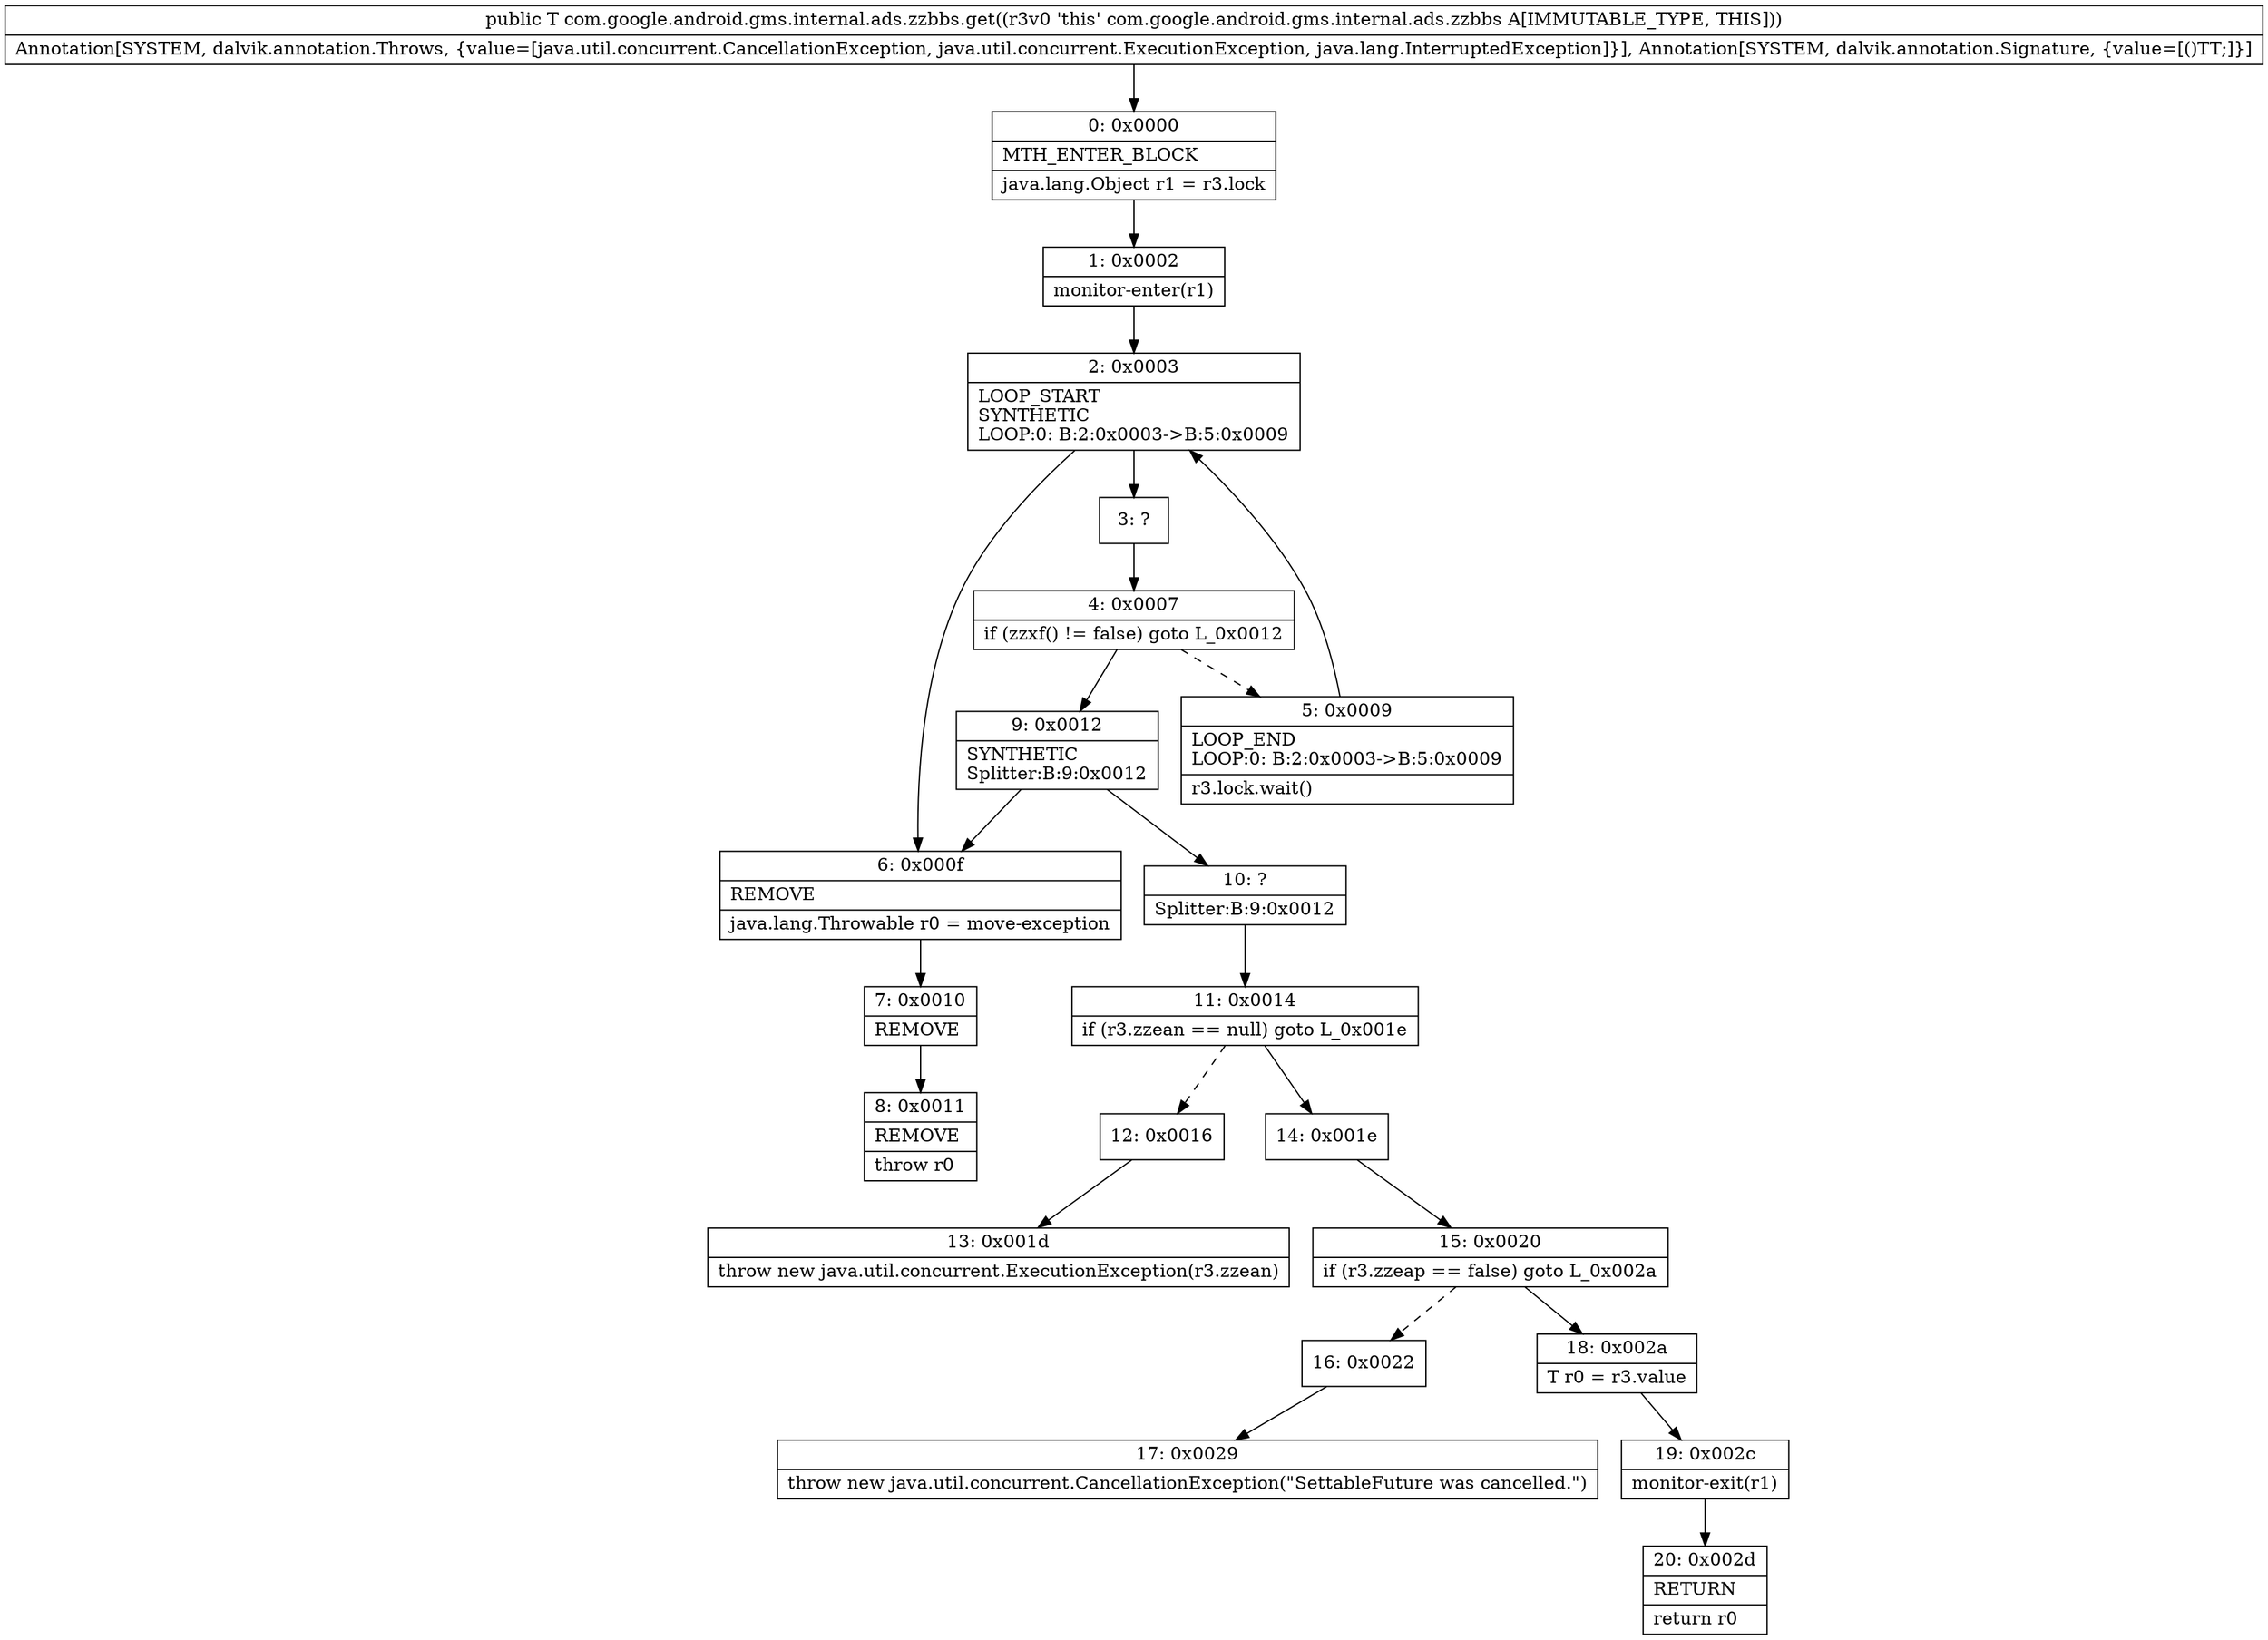 digraph "CFG forcom.google.android.gms.internal.ads.zzbbs.get()Ljava\/lang\/Object;" {
Node_0 [shape=record,label="{0\:\ 0x0000|MTH_ENTER_BLOCK\l|java.lang.Object r1 = r3.lock\l}"];
Node_1 [shape=record,label="{1\:\ 0x0002|monitor\-enter(r1)\l}"];
Node_2 [shape=record,label="{2\:\ 0x0003|LOOP_START\lSYNTHETIC\lLOOP:0: B:2:0x0003\-\>B:5:0x0009\l}"];
Node_3 [shape=record,label="{3\:\ ?}"];
Node_4 [shape=record,label="{4\:\ 0x0007|if (zzxf() != false) goto L_0x0012\l}"];
Node_5 [shape=record,label="{5\:\ 0x0009|LOOP_END\lLOOP:0: B:2:0x0003\-\>B:5:0x0009\l|r3.lock.wait()\l}"];
Node_6 [shape=record,label="{6\:\ 0x000f|REMOVE\l|java.lang.Throwable r0 = move\-exception\l}"];
Node_7 [shape=record,label="{7\:\ 0x0010|REMOVE\l}"];
Node_8 [shape=record,label="{8\:\ 0x0011|REMOVE\l|throw r0\l}"];
Node_9 [shape=record,label="{9\:\ 0x0012|SYNTHETIC\lSplitter:B:9:0x0012\l}"];
Node_10 [shape=record,label="{10\:\ ?|Splitter:B:9:0x0012\l}"];
Node_11 [shape=record,label="{11\:\ 0x0014|if (r3.zzean == null) goto L_0x001e\l}"];
Node_12 [shape=record,label="{12\:\ 0x0016}"];
Node_13 [shape=record,label="{13\:\ 0x001d|throw new java.util.concurrent.ExecutionException(r3.zzean)\l}"];
Node_14 [shape=record,label="{14\:\ 0x001e}"];
Node_15 [shape=record,label="{15\:\ 0x0020|if (r3.zzeap == false) goto L_0x002a\l}"];
Node_16 [shape=record,label="{16\:\ 0x0022}"];
Node_17 [shape=record,label="{17\:\ 0x0029|throw new java.util.concurrent.CancellationException(\"SettableFuture was cancelled.\")\l}"];
Node_18 [shape=record,label="{18\:\ 0x002a|T r0 = r3.value\l}"];
Node_19 [shape=record,label="{19\:\ 0x002c|monitor\-exit(r1)\l}"];
Node_20 [shape=record,label="{20\:\ 0x002d|RETURN\l|return r0\l}"];
MethodNode[shape=record,label="{public T com.google.android.gms.internal.ads.zzbbs.get((r3v0 'this' com.google.android.gms.internal.ads.zzbbs A[IMMUTABLE_TYPE, THIS]))  | Annotation[SYSTEM, dalvik.annotation.Throws, \{value=[java.util.concurrent.CancellationException, java.util.concurrent.ExecutionException, java.lang.InterruptedException]\}], Annotation[SYSTEM, dalvik.annotation.Signature, \{value=[()TT;]\}]\l}"];
MethodNode -> Node_0;
Node_0 -> Node_1;
Node_1 -> Node_2;
Node_2 -> Node_3;
Node_2 -> Node_6;
Node_3 -> Node_4;
Node_4 -> Node_5[style=dashed];
Node_4 -> Node_9;
Node_5 -> Node_2;
Node_6 -> Node_7;
Node_7 -> Node_8;
Node_9 -> Node_10;
Node_9 -> Node_6;
Node_10 -> Node_11;
Node_11 -> Node_12[style=dashed];
Node_11 -> Node_14;
Node_12 -> Node_13;
Node_14 -> Node_15;
Node_15 -> Node_16[style=dashed];
Node_15 -> Node_18;
Node_16 -> Node_17;
Node_18 -> Node_19;
Node_19 -> Node_20;
}

